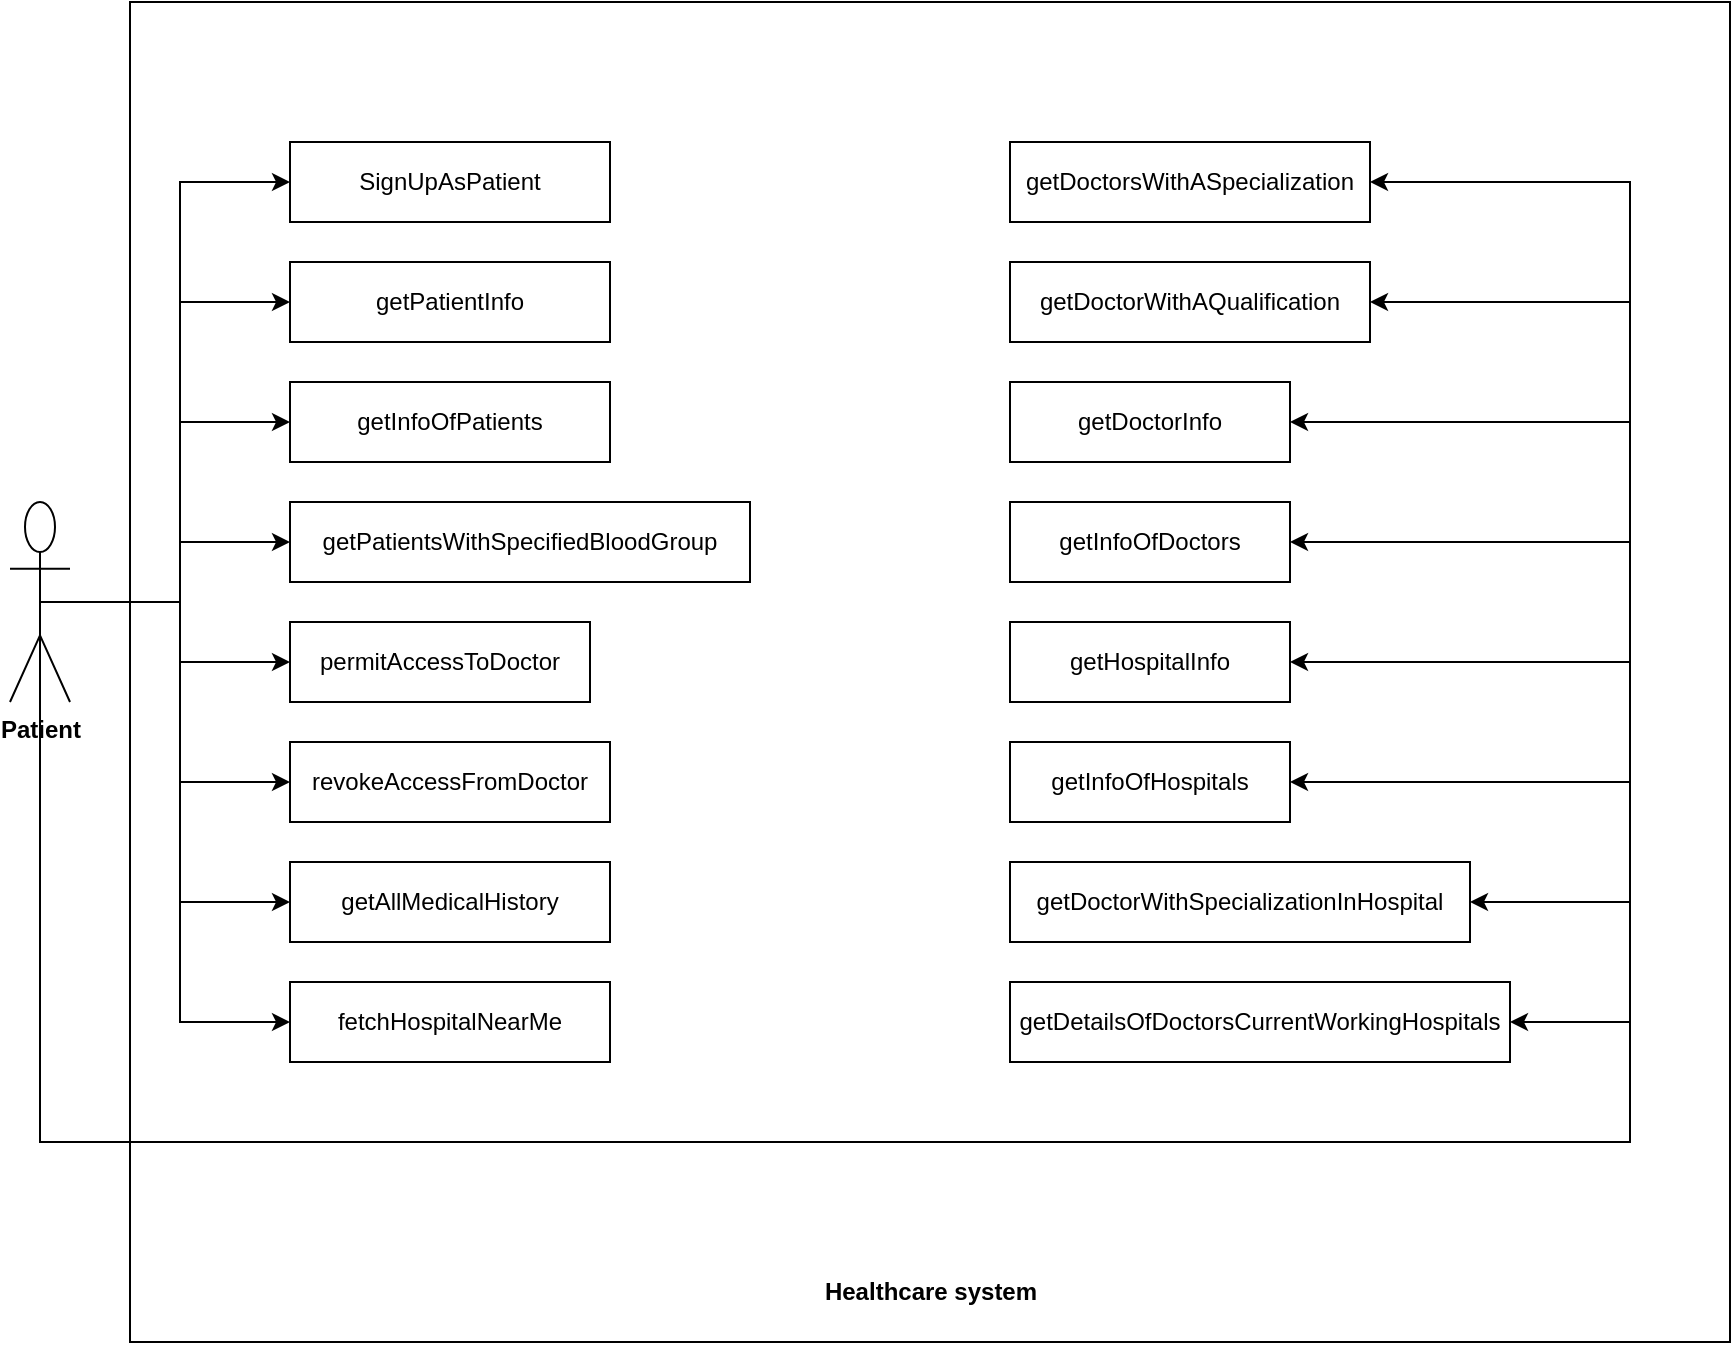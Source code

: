 <mxfile version="21.2.9" type="github">
  <diagram name="Page-1" id="6pRoO5QwZ_KPYKNjUgPD">
    <mxGraphModel dx="1050" dy="545" grid="1" gridSize="10" guides="1" tooltips="1" connect="1" arrows="1" fold="1" page="1" pageScale="1" pageWidth="850" pageHeight="1100" math="0" shadow="0">
      <root>
        <mxCell id="0" />
        <mxCell id="1" parent="0" />
        <mxCell id="6Yc17OgeVphxbaMrsgc5-55" value="" style="rounded=0;whiteSpace=wrap;html=1;" vertex="1" parent="1">
          <mxGeometry x="80" y="10" width="800" height="670" as="geometry" />
        </mxCell>
        <mxCell id="6Yc17OgeVphxbaMrsgc5-11" style="edgeStyle=orthogonalEdgeStyle;rounded=0;orthogonalLoop=1;jettySize=auto;html=1;exitX=0.5;exitY=0.5;exitDx=0;exitDy=0;exitPerimeter=0;entryX=0;entryY=0.5;entryDx=0;entryDy=0;" edge="1" parent="1" source="6Yc17OgeVphxbaMrsgc5-2" target="6Yc17OgeVphxbaMrsgc5-8">
          <mxGeometry relative="1" as="geometry">
            <Array as="points">
              <mxPoint x="105" y="310" />
              <mxPoint x="105" y="100" />
            </Array>
          </mxGeometry>
        </mxCell>
        <mxCell id="6Yc17OgeVphxbaMrsgc5-34" style="edgeStyle=orthogonalEdgeStyle;rounded=0;orthogonalLoop=1;jettySize=auto;html=1;entryX=0;entryY=0.5;entryDx=0;entryDy=0;" edge="1" parent="1" source="6Yc17OgeVphxbaMrsgc5-2" target="6Yc17OgeVphxbaMrsgc5-12">
          <mxGeometry relative="1" as="geometry" />
        </mxCell>
        <mxCell id="6Yc17OgeVphxbaMrsgc5-35" style="edgeStyle=orthogonalEdgeStyle;rounded=0;orthogonalLoop=1;jettySize=auto;html=1;exitX=0.5;exitY=0.5;exitDx=0;exitDy=0;exitPerimeter=0;entryX=0;entryY=0.5;entryDx=0;entryDy=0;" edge="1" parent="1" source="6Yc17OgeVphxbaMrsgc5-2" target="6Yc17OgeVphxbaMrsgc5-13">
          <mxGeometry relative="1" as="geometry" />
        </mxCell>
        <mxCell id="6Yc17OgeVphxbaMrsgc5-36" style="edgeStyle=orthogonalEdgeStyle;rounded=0;orthogonalLoop=1;jettySize=auto;html=1;exitX=0.5;exitY=0.5;exitDx=0;exitDy=0;exitPerimeter=0;entryX=0;entryY=0.5;entryDx=0;entryDy=0;" edge="1" parent="1" source="6Yc17OgeVphxbaMrsgc5-2" target="6Yc17OgeVphxbaMrsgc5-14">
          <mxGeometry relative="1" as="geometry" />
        </mxCell>
        <mxCell id="6Yc17OgeVphxbaMrsgc5-37" style="edgeStyle=orthogonalEdgeStyle;rounded=0;orthogonalLoop=1;jettySize=auto;html=1;exitX=0.5;exitY=0.5;exitDx=0;exitDy=0;exitPerimeter=0;entryX=0;entryY=0.5;entryDx=0;entryDy=0;" edge="1" parent="1" source="6Yc17OgeVphxbaMrsgc5-2" target="6Yc17OgeVphxbaMrsgc5-16">
          <mxGeometry relative="1" as="geometry" />
        </mxCell>
        <mxCell id="6Yc17OgeVphxbaMrsgc5-38" style="edgeStyle=orthogonalEdgeStyle;rounded=0;orthogonalLoop=1;jettySize=auto;html=1;exitX=0.5;exitY=0.5;exitDx=0;exitDy=0;exitPerimeter=0;entryX=0;entryY=0.5;entryDx=0;entryDy=0;" edge="1" parent="1" source="6Yc17OgeVphxbaMrsgc5-2" target="6Yc17OgeVphxbaMrsgc5-17">
          <mxGeometry relative="1" as="geometry" />
        </mxCell>
        <mxCell id="6Yc17OgeVphxbaMrsgc5-39" style="edgeStyle=orthogonalEdgeStyle;rounded=0;orthogonalLoop=1;jettySize=auto;html=1;exitX=0.5;exitY=0.5;exitDx=0;exitDy=0;exitPerimeter=0;entryX=0;entryY=0.5;entryDx=0;entryDy=0;" edge="1" parent="1" source="6Yc17OgeVphxbaMrsgc5-2" target="6Yc17OgeVphxbaMrsgc5-18">
          <mxGeometry relative="1" as="geometry" />
        </mxCell>
        <mxCell id="6Yc17OgeVphxbaMrsgc5-40" style="edgeStyle=orthogonalEdgeStyle;rounded=0;orthogonalLoop=1;jettySize=auto;html=1;exitX=0.5;exitY=0.5;exitDx=0;exitDy=0;exitPerimeter=0;entryX=0;entryY=0.5;entryDx=0;entryDy=0;" edge="1" parent="1" source="6Yc17OgeVphxbaMrsgc5-2" target="6Yc17OgeVphxbaMrsgc5-28">
          <mxGeometry relative="1" as="geometry" />
        </mxCell>
        <mxCell id="6Yc17OgeVphxbaMrsgc5-46" style="edgeStyle=orthogonalEdgeStyle;rounded=0;orthogonalLoop=1;jettySize=auto;html=1;exitX=0.5;exitY=0.5;exitDx=0;exitDy=0;exitPerimeter=0;entryX=1;entryY=0.5;entryDx=0;entryDy=0;" edge="1" parent="1" source="6Yc17OgeVphxbaMrsgc5-2" target="6Yc17OgeVphxbaMrsgc5-22">
          <mxGeometry relative="1" as="geometry">
            <Array as="points">
              <mxPoint x="35" y="580" />
              <mxPoint x="830" y="580" />
              <mxPoint x="830" y="160" />
            </Array>
          </mxGeometry>
        </mxCell>
        <mxCell id="6Yc17OgeVphxbaMrsgc5-47" style="edgeStyle=orthogonalEdgeStyle;rounded=0;orthogonalLoop=1;jettySize=auto;html=1;exitX=0.5;exitY=0.5;exitDx=0;exitDy=0;exitPerimeter=0;entryX=1;entryY=0.5;entryDx=0;entryDy=0;" edge="1" parent="1" source="6Yc17OgeVphxbaMrsgc5-2" target="6Yc17OgeVphxbaMrsgc5-23">
          <mxGeometry relative="1" as="geometry">
            <Array as="points">
              <mxPoint x="35" y="580" />
              <mxPoint x="830" y="580" />
              <mxPoint x="830" y="220" />
            </Array>
          </mxGeometry>
        </mxCell>
        <mxCell id="6Yc17OgeVphxbaMrsgc5-48" style="edgeStyle=orthogonalEdgeStyle;rounded=0;orthogonalLoop=1;jettySize=auto;html=1;exitX=0.5;exitY=0.5;exitDx=0;exitDy=0;exitPerimeter=0;entryX=1;entryY=0.5;entryDx=0;entryDy=0;" edge="1" parent="1" source="6Yc17OgeVphxbaMrsgc5-2" target="6Yc17OgeVphxbaMrsgc5-32">
          <mxGeometry relative="1" as="geometry">
            <Array as="points">
              <mxPoint x="35" y="580" />
              <mxPoint x="830" y="580" />
              <mxPoint x="830" y="520" />
            </Array>
          </mxGeometry>
        </mxCell>
        <mxCell id="6Yc17OgeVphxbaMrsgc5-49" style="edgeStyle=orthogonalEdgeStyle;rounded=0;orthogonalLoop=1;jettySize=auto;html=1;exitX=0.5;exitY=0.5;exitDx=0;exitDy=0;exitPerimeter=0;entryX=1;entryY=0.5;entryDx=0;entryDy=0;" edge="1" parent="1" source="6Yc17OgeVphxbaMrsgc5-2" target="6Yc17OgeVphxbaMrsgc5-31">
          <mxGeometry relative="1" as="geometry">
            <Array as="points">
              <mxPoint x="35" y="580" />
              <mxPoint x="830" y="580" />
              <mxPoint x="830" y="460" />
            </Array>
          </mxGeometry>
        </mxCell>
        <mxCell id="6Yc17OgeVphxbaMrsgc5-50" style="edgeStyle=orthogonalEdgeStyle;rounded=0;orthogonalLoop=1;jettySize=auto;html=1;exitX=0.5;exitY=0.5;exitDx=0;exitDy=0;exitPerimeter=0;entryX=1;entryY=0.5;entryDx=0;entryDy=0;" edge="1" parent="1" source="6Yc17OgeVphxbaMrsgc5-2" target="6Yc17OgeVphxbaMrsgc5-30">
          <mxGeometry relative="1" as="geometry">
            <Array as="points">
              <mxPoint x="35" y="580" />
              <mxPoint x="830" y="580" />
              <mxPoint x="830" y="400" />
            </Array>
          </mxGeometry>
        </mxCell>
        <mxCell id="6Yc17OgeVphxbaMrsgc5-51" style="edgeStyle=orthogonalEdgeStyle;rounded=0;orthogonalLoop=1;jettySize=auto;html=1;exitX=0.5;exitY=0.5;exitDx=0;exitDy=0;exitPerimeter=0;entryX=1;entryY=0.5;entryDx=0;entryDy=0;" edge="1" parent="1" source="6Yc17OgeVphxbaMrsgc5-2" target="6Yc17OgeVphxbaMrsgc5-29">
          <mxGeometry relative="1" as="geometry">
            <Array as="points">
              <mxPoint x="35" y="580" />
              <mxPoint x="830" y="580" />
              <mxPoint x="830" y="340" />
            </Array>
          </mxGeometry>
        </mxCell>
        <mxCell id="6Yc17OgeVphxbaMrsgc5-52" style="edgeStyle=orthogonalEdgeStyle;rounded=0;orthogonalLoop=1;jettySize=auto;html=1;exitX=0.5;exitY=0.5;exitDx=0;exitDy=0;exitPerimeter=0;entryX=1;entryY=0.5;entryDx=0;entryDy=0;" edge="1" parent="1" source="6Yc17OgeVphxbaMrsgc5-2" target="6Yc17OgeVphxbaMrsgc5-25">
          <mxGeometry relative="1" as="geometry">
            <Array as="points">
              <mxPoint x="35" y="580" />
              <mxPoint x="830" y="580" />
              <mxPoint x="830" y="280" />
            </Array>
          </mxGeometry>
        </mxCell>
        <mxCell id="6Yc17OgeVphxbaMrsgc5-54" style="edgeStyle=orthogonalEdgeStyle;rounded=0;orthogonalLoop=1;jettySize=auto;html=1;exitX=0.5;exitY=0.5;exitDx=0;exitDy=0;exitPerimeter=0;entryX=1;entryY=0.5;entryDx=0;entryDy=0;" edge="1" parent="1" source="6Yc17OgeVphxbaMrsgc5-2" target="6Yc17OgeVphxbaMrsgc5-20">
          <mxGeometry relative="1" as="geometry">
            <Array as="points">
              <mxPoint x="35" y="580" />
              <mxPoint x="830" y="580" />
              <mxPoint x="830" y="100" />
            </Array>
          </mxGeometry>
        </mxCell>
        <mxCell id="6Yc17OgeVphxbaMrsgc5-2" value="&lt;b&gt;Patient&lt;/b&gt;" style="shape=umlActor;verticalLabelPosition=bottom;verticalAlign=top;html=1;outlineConnect=0;" vertex="1" parent="1">
          <mxGeometry x="20" y="260" width="30" height="100" as="geometry" />
        </mxCell>
        <mxCell id="6Yc17OgeVphxbaMrsgc5-8" value="SignUpAsPatient" style="rounded=0;whiteSpace=wrap;html=1;" vertex="1" parent="1">
          <mxGeometry x="160" y="80" width="160" height="40" as="geometry" />
        </mxCell>
        <mxCell id="6Yc17OgeVphxbaMrsgc5-12" value="getPatientInfo" style="rounded=0;whiteSpace=wrap;html=1;" vertex="1" parent="1">
          <mxGeometry x="160" y="140" width="160" height="40" as="geometry" />
        </mxCell>
        <mxCell id="6Yc17OgeVphxbaMrsgc5-13" value="getInfoOfPatients" style="whiteSpace=wrap;html=1;" vertex="1" parent="1">
          <mxGeometry x="160" y="200" width="160" height="40" as="geometry" />
        </mxCell>
        <mxCell id="6Yc17OgeVphxbaMrsgc5-14" value="getPatientsWithSpecifiedBloodGroup" style="whiteSpace=wrap;html=1;" vertex="1" parent="1">
          <mxGeometry x="160" y="260" width="230" height="40" as="geometry" />
        </mxCell>
        <mxCell id="6Yc17OgeVphxbaMrsgc5-16" value="permitAccessToDoctor" style="whiteSpace=wrap;html=1;" vertex="1" parent="1">
          <mxGeometry x="160" y="320" width="150" height="40" as="geometry" />
        </mxCell>
        <mxCell id="6Yc17OgeVphxbaMrsgc5-17" value="revokeAccessFromDoctor" style="whiteSpace=wrap;html=1;" vertex="1" parent="1">
          <mxGeometry x="160" y="380" width="160" height="40" as="geometry" />
        </mxCell>
        <mxCell id="6Yc17OgeVphxbaMrsgc5-18" value="getAllMedicalHistory" style="whiteSpace=wrap;html=1;" vertex="1" parent="1">
          <mxGeometry x="160" y="440" width="160" height="40" as="geometry" />
        </mxCell>
        <mxCell id="6Yc17OgeVphxbaMrsgc5-20" value="getDoctorsWithASpecialization" style="whiteSpace=wrap;html=1;" vertex="1" parent="1">
          <mxGeometry x="520" y="80" width="180" height="40" as="geometry" />
        </mxCell>
        <mxCell id="6Yc17OgeVphxbaMrsgc5-22" value="getDoctorWithAQualification" style="whiteSpace=wrap;html=1;" vertex="1" parent="1">
          <mxGeometry x="520" y="140" width="180" height="40" as="geometry" />
        </mxCell>
        <mxCell id="6Yc17OgeVphxbaMrsgc5-23" value="getDoctorInfo" style="whiteSpace=wrap;html=1;" vertex="1" parent="1">
          <mxGeometry x="520" y="200" width="140" height="40" as="geometry" />
        </mxCell>
        <mxCell id="6Yc17OgeVphxbaMrsgc5-24" style="edgeStyle=orthogonalEdgeStyle;rounded=0;orthogonalLoop=1;jettySize=auto;html=1;exitX=0.5;exitY=1;exitDx=0;exitDy=0;" edge="1" parent="1" source="6Yc17OgeVphxbaMrsgc5-20" target="6Yc17OgeVphxbaMrsgc5-20">
          <mxGeometry relative="1" as="geometry" />
        </mxCell>
        <mxCell id="6Yc17OgeVphxbaMrsgc5-25" value="getInfoOfDoctors" style="whiteSpace=wrap;html=1;" vertex="1" parent="1">
          <mxGeometry x="520" y="260" width="140" height="40" as="geometry" />
        </mxCell>
        <mxCell id="6Yc17OgeVphxbaMrsgc5-28" value="fetchHospitalNearMe" style="whiteSpace=wrap;html=1;" vertex="1" parent="1">
          <mxGeometry x="160" y="500" width="160" height="40" as="geometry" />
        </mxCell>
        <mxCell id="6Yc17OgeVphxbaMrsgc5-29" value="getHospitalInfo" style="whiteSpace=wrap;html=1;" vertex="1" parent="1">
          <mxGeometry x="520" y="320" width="140" height="40" as="geometry" />
        </mxCell>
        <mxCell id="6Yc17OgeVphxbaMrsgc5-30" value="getInfoOfHospitals" style="whiteSpace=wrap;html=1;" vertex="1" parent="1">
          <mxGeometry x="520" y="380" width="140" height="40" as="geometry" />
        </mxCell>
        <mxCell id="6Yc17OgeVphxbaMrsgc5-31" value="getDoctorWithSpecializationInHospital" style="whiteSpace=wrap;html=1;" vertex="1" parent="1">
          <mxGeometry x="520" y="440" width="230" height="40" as="geometry" />
        </mxCell>
        <mxCell id="6Yc17OgeVphxbaMrsgc5-32" value="getDetailsOfDoctorsCurrentWorkingHospitals" style="whiteSpace=wrap;html=1;" vertex="1" parent="1">
          <mxGeometry x="520" y="500" width="250" height="40" as="geometry" />
        </mxCell>
        <mxCell id="6Yc17OgeVphxbaMrsgc5-57" value="&lt;b&gt;Healthcare system&lt;/b&gt;" style="text;html=1;align=center;verticalAlign=middle;resizable=0;points=[];autosize=1;strokeColor=none;fillColor=none;" vertex="1" parent="1">
          <mxGeometry x="415" y="640" width="130" height="30" as="geometry" />
        </mxCell>
      </root>
    </mxGraphModel>
  </diagram>
</mxfile>
